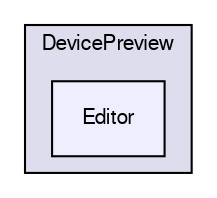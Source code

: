 digraph "Editor" {
  compound=true
  node [ fontsize="10", fontname="FreeSans"];
  edge [ labelfontsize="10", labelfontname="FreeSans"];
  subgraph clusterdir_497a4e34deb19e8e48963cef256d3089 {
    graph [ bgcolor="#ddddee", pencolor="black", label="DevicePreview" fontname="FreeSans", fontsize="10", URL="dir_497a4e34deb19e8e48963cef256d3089.html"]
  dir_bb255e507b713d4276929a3b6cd33459 [shape=box, label="Editor", style="filled", fillcolor="#eeeeff", pencolor="black", URL="dir_bb255e507b713d4276929a3b6cd33459.html"];
  }
}
